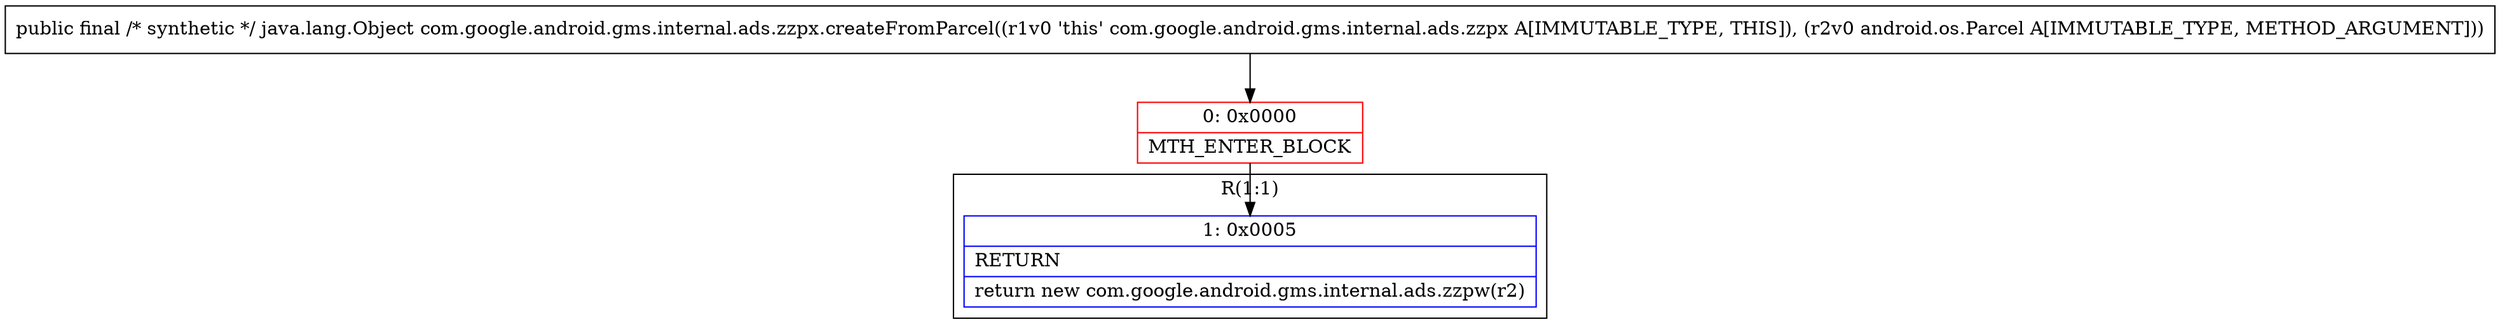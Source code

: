 digraph "CFG forcom.google.android.gms.internal.ads.zzpx.createFromParcel(Landroid\/os\/Parcel;)Ljava\/lang\/Object;" {
subgraph cluster_Region_1363368470 {
label = "R(1:1)";
node [shape=record,color=blue];
Node_1 [shape=record,label="{1\:\ 0x0005|RETURN\l|return new com.google.android.gms.internal.ads.zzpw(r2)\l}"];
}
Node_0 [shape=record,color=red,label="{0\:\ 0x0000|MTH_ENTER_BLOCK\l}"];
MethodNode[shape=record,label="{public final \/* synthetic *\/ java.lang.Object com.google.android.gms.internal.ads.zzpx.createFromParcel((r1v0 'this' com.google.android.gms.internal.ads.zzpx A[IMMUTABLE_TYPE, THIS]), (r2v0 android.os.Parcel A[IMMUTABLE_TYPE, METHOD_ARGUMENT])) }"];
MethodNode -> Node_0;
Node_0 -> Node_1;
}

